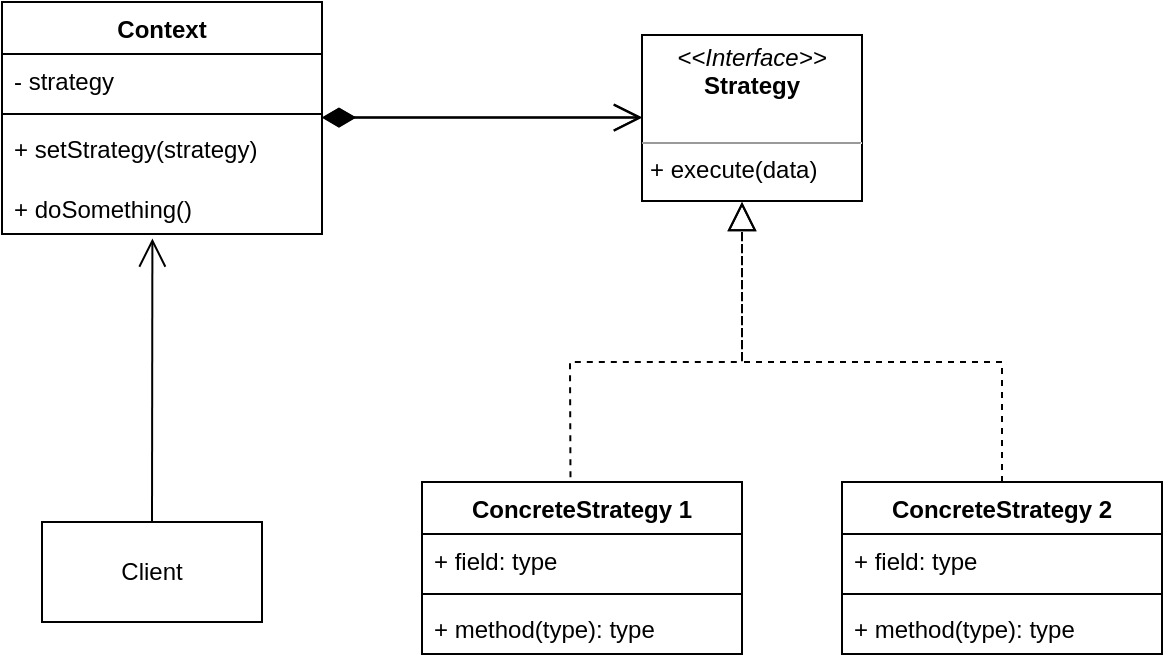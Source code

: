 <mxfile version="23.1.5" type="device">
  <diagram name="Page-1" id="R1bpwf174gLvDCxN-8_B">
    <mxGraphModel dx="989" dy="1751" grid="1" gridSize="10" guides="1" tooltips="1" connect="1" arrows="1" fold="1" page="1" pageScale="1" pageWidth="827" pageHeight="1169" math="0" shadow="0">
      <root>
        <mxCell id="0" />
        <mxCell id="1" parent="0" />
        <mxCell id="_xYPSqgWB2f4NrA6pV2X-1" value="Context" style="swimlane;fontStyle=1;align=center;verticalAlign=top;childLayout=stackLayout;horizontal=1;startSize=26;horizontalStack=0;resizeParent=1;resizeParentMax=0;resizeLast=0;collapsible=1;marginBottom=0;whiteSpace=wrap;html=1;" parent="1" vertex="1">
          <mxGeometry x="170" y="-690" width="160" height="116" as="geometry" />
        </mxCell>
        <mxCell id="_xYPSqgWB2f4NrA6pV2X-2" value="- strategy" style="text;strokeColor=none;fillColor=none;align=left;verticalAlign=top;spacingLeft=4;spacingRight=4;overflow=hidden;rotatable=0;points=[[0,0.5],[1,0.5]];portConstraint=eastwest;whiteSpace=wrap;html=1;" parent="_xYPSqgWB2f4NrA6pV2X-1" vertex="1">
          <mxGeometry y="26" width="160" height="26" as="geometry" />
        </mxCell>
        <mxCell id="_xYPSqgWB2f4NrA6pV2X-3" value="" style="line;strokeWidth=1;fillColor=none;align=left;verticalAlign=middle;spacingTop=-1;spacingLeft=3;spacingRight=3;rotatable=0;labelPosition=right;points=[];portConstraint=eastwest;strokeColor=inherit;" parent="_xYPSqgWB2f4NrA6pV2X-1" vertex="1">
          <mxGeometry y="52" width="160" height="8" as="geometry" />
        </mxCell>
        <mxCell id="_xYPSqgWB2f4NrA6pV2X-4" value="+ setStrategy(strategy)" style="text;strokeColor=none;fillColor=none;align=left;verticalAlign=top;spacingLeft=4;spacingRight=4;overflow=hidden;rotatable=0;points=[[0,0.5],[1,0.5]];portConstraint=eastwest;whiteSpace=wrap;html=1;" parent="_xYPSqgWB2f4NrA6pV2X-1" vertex="1">
          <mxGeometry y="60" width="160" height="30" as="geometry" />
        </mxCell>
        <mxCell id="_xYPSqgWB2f4NrA6pV2X-5" value="+ doSomething()" style="text;strokeColor=none;fillColor=none;align=left;verticalAlign=top;spacingLeft=4;spacingRight=4;overflow=hidden;rotatable=0;points=[[0,0.5],[1,0.5]];portConstraint=eastwest;whiteSpace=wrap;html=1;" parent="_xYPSqgWB2f4NrA6pV2X-1" vertex="1">
          <mxGeometry y="90" width="160" height="26" as="geometry" />
        </mxCell>
        <mxCell id="_xYPSqgWB2f4NrA6pV2X-7" value="&lt;p style=&quot;margin:0px;margin-top:4px;text-align:center;&quot;&gt;&lt;i&gt;&amp;lt;&amp;lt;Interface&amp;gt;&amp;gt;&lt;/i&gt;&lt;br&gt;&lt;b&gt;Strategy&lt;/b&gt;&lt;/p&gt;&lt;p style=&quot;margin:0px;margin-left:4px;&quot;&gt;&lt;br&gt;&lt;/p&gt;&lt;hr size=&quot;1&quot;&gt;&lt;p style=&quot;margin:0px;margin-left:4px;&quot;&gt;+ execute(data)&lt;/p&gt;" style="verticalAlign=top;align=left;overflow=fill;html=1;whiteSpace=wrap;" parent="1" vertex="1">
          <mxGeometry x="490" y="-673.5" width="110" height="83" as="geometry" />
        </mxCell>
        <mxCell id="_xYPSqgWB2f4NrA6pV2X-8" value="Client" style="html=1;whiteSpace=wrap;" parent="1" vertex="1">
          <mxGeometry x="190" y="-430" width="110" height="50" as="geometry" />
        </mxCell>
        <mxCell id="_xYPSqgWB2f4NrA6pV2X-9" value="ConcreteStrategy 1" style="swimlane;fontStyle=1;align=center;verticalAlign=top;childLayout=stackLayout;horizontal=1;startSize=26;horizontalStack=0;resizeParent=1;resizeParentMax=0;resizeLast=0;collapsible=1;marginBottom=0;whiteSpace=wrap;html=1;" parent="1" vertex="1">
          <mxGeometry x="380" y="-450" width="160" height="86" as="geometry" />
        </mxCell>
        <mxCell id="_xYPSqgWB2f4NrA6pV2X-10" value="+ field: type" style="text;strokeColor=none;fillColor=none;align=left;verticalAlign=top;spacingLeft=4;spacingRight=4;overflow=hidden;rotatable=0;points=[[0,0.5],[1,0.5]];portConstraint=eastwest;whiteSpace=wrap;html=1;" parent="_xYPSqgWB2f4NrA6pV2X-9" vertex="1">
          <mxGeometry y="26" width="160" height="26" as="geometry" />
        </mxCell>
        <mxCell id="_xYPSqgWB2f4NrA6pV2X-11" value="" style="line;strokeWidth=1;fillColor=none;align=left;verticalAlign=middle;spacingTop=-1;spacingLeft=3;spacingRight=3;rotatable=0;labelPosition=right;points=[];portConstraint=eastwest;strokeColor=inherit;" parent="_xYPSqgWB2f4NrA6pV2X-9" vertex="1">
          <mxGeometry y="52" width="160" height="8" as="geometry" />
        </mxCell>
        <mxCell id="_xYPSqgWB2f4NrA6pV2X-12" value="+ method(type): type" style="text;strokeColor=none;fillColor=none;align=left;verticalAlign=top;spacingLeft=4;spacingRight=4;overflow=hidden;rotatable=0;points=[[0,0.5],[1,0.5]];portConstraint=eastwest;whiteSpace=wrap;html=1;" parent="_xYPSqgWB2f4NrA6pV2X-9" vertex="1">
          <mxGeometry y="60" width="160" height="26" as="geometry" />
        </mxCell>
        <mxCell id="_xYPSqgWB2f4NrA6pV2X-13" value="ConcreteStrategy 2" style="swimlane;fontStyle=1;align=center;verticalAlign=top;childLayout=stackLayout;horizontal=1;startSize=26;horizontalStack=0;resizeParent=1;resizeParentMax=0;resizeLast=0;collapsible=1;marginBottom=0;whiteSpace=wrap;html=1;" parent="1" vertex="1">
          <mxGeometry x="590" y="-450" width="160" height="86" as="geometry" />
        </mxCell>
        <mxCell id="_xYPSqgWB2f4NrA6pV2X-14" value="+ field: type" style="text;strokeColor=none;fillColor=none;align=left;verticalAlign=top;spacingLeft=4;spacingRight=4;overflow=hidden;rotatable=0;points=[[0,0.5],[1,0.5]];portConstraint=eastwest;whiteSpace=wrap;html=1;" parent="_xYPSqgWB2f4NrA6pV2X-13" vertex="1">
          <mxGeometry y="26" width="160" height="26" as="geometry" />
        </mxCell>
        <mxCell id="_xYPSqgWB2f4NrA6pV2X-15" value="" style="line;strokeWidth=1;fillColor=none;align=left;verticalAlign=middle;spacingTop=-1;spacingLeft=3;spacingRight=3;rotatable=0;labelPosition=right;points=[];portConstraint=eastwest;strokeColor=inherit;" parent="_xYPSqgWB2f4NrA6pV2X-13" vertex="1">
          <mxGeometry y="52" width="160" height="8" as="geometry" />
        </mxCell>
        <mxCell id="_xYPSqgWB2f4NrA6pV2X-16" value="+ method(type): type" style="text;strokeColor=none;fillColor=none;align=left;verticalAlign=top;spacingLeft=4;spacingRight=4;overflow=hidden;rotatable=0;points=[[0,0.5],[1,0.5]];portConstraint=eastwest;whiteSpace=wrap;html=1;" parent="_xYPSqgWB2f4NrA6pV2X-13" vertex="1">
          <mxGeometry y="60" width="160" height="26" as="geometry" />
        </mxCell>
        <mxCell id="_xYPSqgWB2f4NrA6pV2X-17" value="" style="endArrow=open;html=1;endSize=12;startArrow=diamondThin;startSize=14;startFill=0;edgeStyle=orthogonalEdgeStyle;align=left;verticalAlign=bottom;rounded=0;strokeColor=#000000;" parent="1" edge="1">
          <mxGeometry x="-0.875" y="-72" relative="1" as="geometry">
            <mxPoint x="330" y="-632.32" as="sourcePoint" />
            <mxPoint x="490" y="-632.32" as="targetPoint" />
            <mxPoint as="offset" />
          </mxGeometry>
        </mxCell>
        <mxCell id="_xYPSqgWB2f4NrA6pV2X-18" value="" style="endArrow=block;dashed=1;endFill=0;endSize=12;html=1;rounded=0;exitX=0.464;exitY=-0.028;exitDx=0;exitDy=0;exitPerimeter=0;" parent="1" source="_xYPSqgWB2f4NrA6pV2X-9" edge="1">
          <mxGeometry width="160" relative="1" as="geometry">
            <mxPoint x="450" y="-530" as="sourcePoint" />
            <mxPoint x="540" y="-590" as="targetPoint" />
            <Array as="points">
              <mxPoint x="454" y="-510" />
              <mxPoint x="540" y="-510" />
            </Array>
          </mxGeometry>
        </mxCell>
        <mxCell id="_xYPSqgWB2f4NrA6pV2X-20" value="" style="endArrow=block;dashed=1;endFill=0;endSize=12;html=1;rounded=0;exitX=0.5;exitY=0;exitDx=0;exitDy=0;" parent="1" source="_xYPSqgWB2f4NrA6pV2X-13" edge="1">
          <mxGeometry width="160" relative="1" as="geometry">
            <mxPoint x="540" y="-520" as="sourcePoint" />
            <mxPoint x="540" y="-590" as="targetPoint" />
            <Array as="points">
              <mxPoint x="670" y="-510" />
              <mxPoint x="540" y="-510" />
            </Array>
          </mxGeometry>
        </mxCell>
        <mxCell id="_xYPSqgWB2f4NrA6pV2X-22" value="" style="endArrow=open;endFill=1;endSize=12;html=1;rounded=0;exitX=0.5;exitY=0;exitDx=0;exitDy=0;entryX=0.47;entryY=1.086;entryDx=0;entryDy=0;entryPerimeter=0;" parent="1" source="_xYPSqgWB2f4NrA6pV2X-8" target="_xYPSqgWB2f4NrA6pV2X-5" edge="1">
          <mxGeometry width="160" relative="1" as="geometry">
            <mxPoint x="190" y="-450" as="sourcePoint" />
            <mxPoint x="350" y="-450" as="targetPoint" />
          </mxGeometry>
        </mxCell>
        <mxCell id="wq_yBT1QEdFHuP_2MMSr-1" value="" style="endArrow=open;html=1;endSize=12;startArrow=diamondThin;startSize=14;startFill=1;edgeStyle=orthogonalEdgeStyle;align=left;verticalAlign=bottom;rounded=0;" edge="1" parent="1">
          <mxGeometry x="-1" y="3" relative="1" as="geometry">
            <mxPoint x="330" y="-632.12" as="sourcePoint" />
            <mxPoint x="490" y="-632.12" as="targetPoint" />
          </mxGeometry>
        </mxCell>
      </root>
    </mxGraphModel>
  </diagram>
</mxfile>
